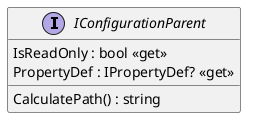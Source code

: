 @startuml
interface IConfigurationParent {
    IsReadOnly : bool <<get>>
    PropertyDef : IPropertyDef? <<get>>
    CalculatePath() : string
}
@enduml
